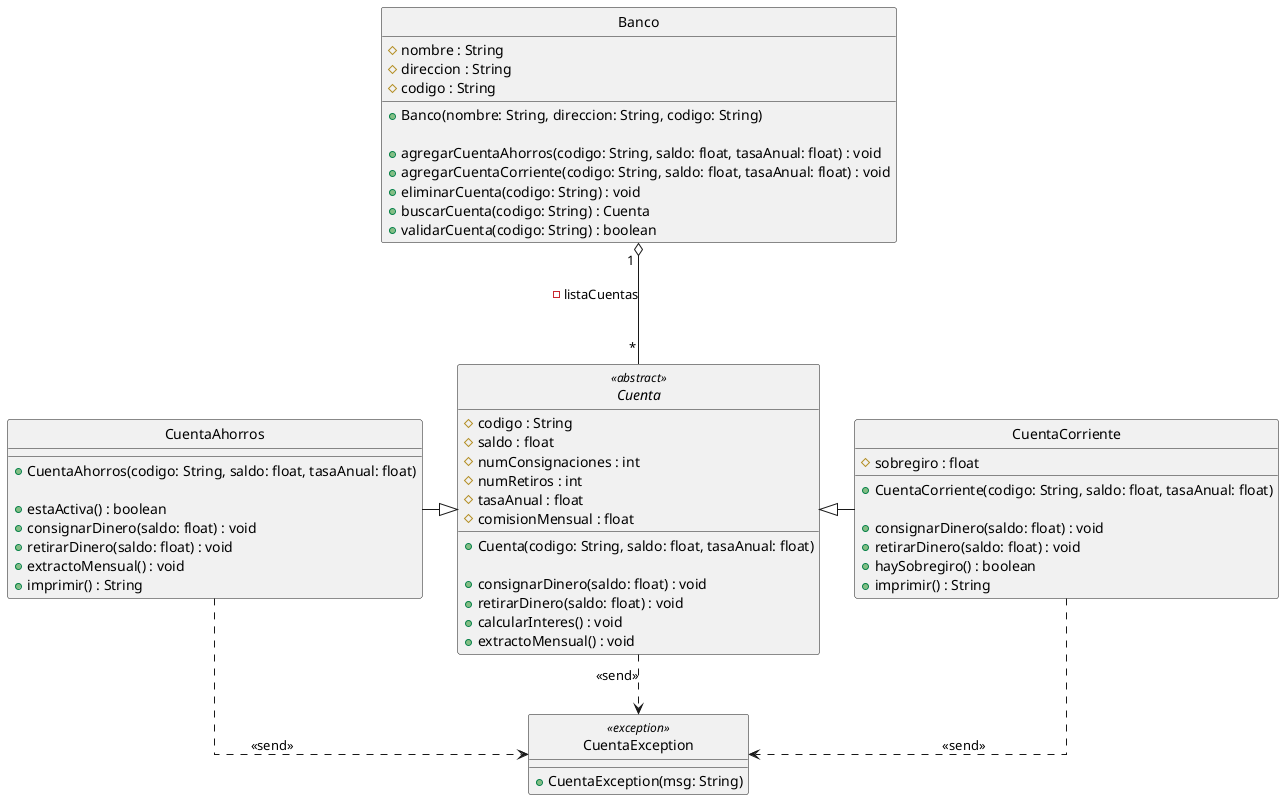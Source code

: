 @startuml Diagrama Taller Herencia

skinparam Linetype ortho
skinparam style strictuml

class Banco {
    #nombre : String
    #direccion : String
    #codigo : String
    +Banco(nombre: String, direccion: String, codigo: String)

    +agregarCuentaAhorros(codigo: String, saldo: float, tasaAnual: float) : void
    +agregarCuentaCorriente(codigo: String, saldo: float, tasaAnual: float) : void
    +eliminarCuenta(codigo: String) : void
    +buscarCuenta(codigo: String) : Cuenta
    +validarCuenta(codigo: String) : boolean
}

abstract class Cuenta <<abstract>> {
    #codigo : String
    #saldo : float
    #numConsignaciones : int
    #numRetiros : int
    #tasaAnual : float
    #comisionMensual : float

    +Cuenta(codigo: String, saldo: float, tasaAnual: float)

    +consignarDinero(saldo: float) : void
    +retirarDinero(saldo: float) : void
    +calcularInteres() : void
    +extractoMensual() : void
}

class CuentaAhorros {
    +CuentaAhorros(codigo: String, saldo: float, tasaAnual: float)

    +estaActiva() : boolean
    +consignarDinero(saldo: float) : void
    +retirarDinero(saldo: float) : void
    +extractoMensual() : void
    +imprimir() : String
}
class CuentaCorriente {
    #sobregiro : float

    +CuentaCorriente(codigo: String, saldo: float, tasaAnual: float)

    +consignarDinero(saldo: float) : void
    +retirarDinero(saldo: float) : void
    +haySobregiro() : boolean
    +imprimir() : String
}
class CuentaException <<exception>> {
    +CuentaException(msg: String)
}
Banco " 1 " o--- " * " Cuenta : -listaCuentas

Cuenta ..> CuentaException : <<send>>
CuentaAhorros ..> CuentaException : <<send>>
CuentaCorriente ..> CuentaException : <<send>>

CuentaAhorros -right-|> Cuenta
CuentaCorriente -left-|> Cuenta
@enduml